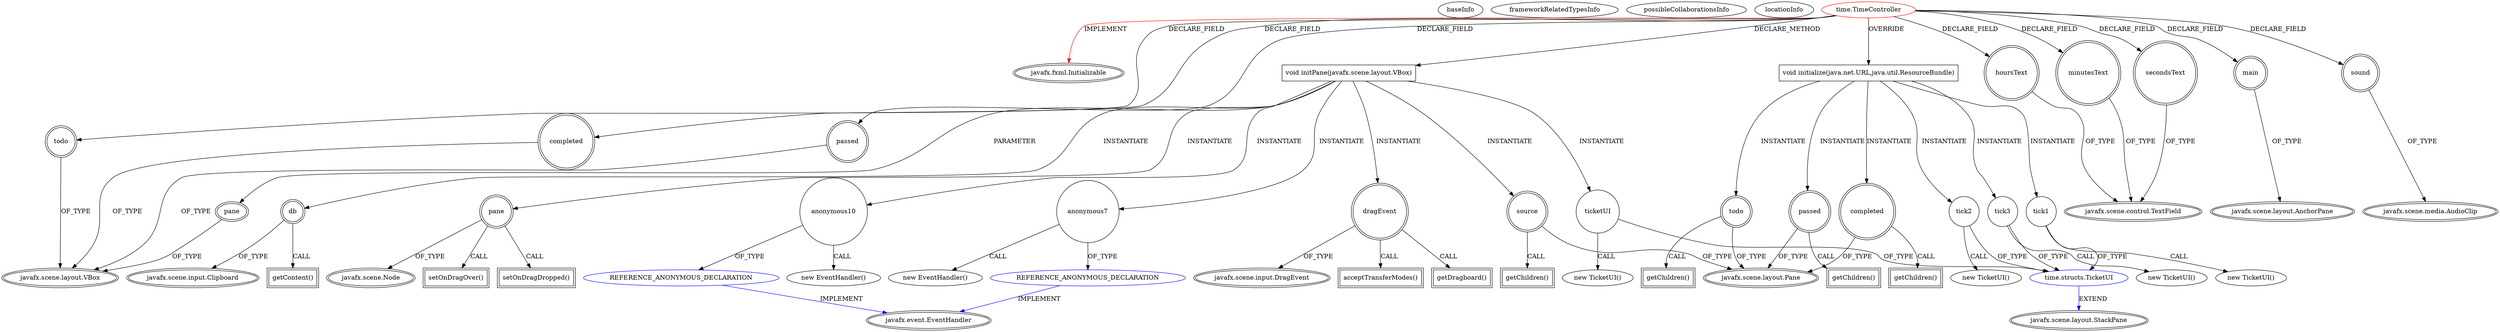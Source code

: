 digraph {
baseInfo[graphId=4643,category="extension_graph",isAnonymous=false,possibleRelation=true]
frameworkRelatedTypesInfo[0="javafx.fxml.Initializable"]
possibleCollaborationsInfo[0="4643~CLIENT_METHOD_DECLARATION-INSTANTIATION-OVERRIDING_METHOD_DECLARATION-INSTANTIATION-OVERRIDING_METHOD_DECLARATION-INSTANTIATION-OVERRIDING_METHOD_DECLARATION-INSTANTIATION-~javafx.fxml.Initializable ~javafx.scene.layout.StackPane ~false~false",1="4643~CLIENT_METHOD_DECLARATION-INSTANTIATION-~javafx.fxml.Initializable ~javafx.event.EventHandler ~false~true"]
locationInfo[projectName="vaalfreja-Time",filePath="/vaalfreja-Time/Time-master/src/time/TimeController.java",contextSignature="TimeController",graphId="4643"]
0[label="time.TimeController",vertexType="ROOT_CLIENT_CLASS_DECLARATION",isFrameworkType=false,color=red]
1[label="javafx.fxml.Initializable",vertexType="FRAMEWORK_INTERFACE_TYPE",isFrameworkType=true,peripheries=2]
2[label="completed",vertexType="FIELD_DECLARATION",isFrameworkType=true,peripheries=2,shape=circle]
3[label="javafx.scene.layout.VBox",vertexType="FRAMEWORK_CLASS_TYPE",isFrameworkType=true,peripheries=2]
4[label="hoursText",vertexType="FIELD_DECLARATION",isFrameworkType=true,peripheries=2,shape=circle]
5[label="javafx.scene.control.TextField",vertexType="FRAMEWORK_CLASS_TYPE",isFrameworkType=true,peripheries=2]
6[label="main",vertexType="FIELD_DECLARATION",isFrameworkType=true,peripheries=2,shape=circle]
7[label="javafx.scene.layout.AnchorPane",vertexType="FRAMEWORK_CLASS_TYPE",isFrameworkType=true,peripheries=2]
8[label="minutesText",vertexType="FIELD_DECLARATION",isFrameworkType=true,peripheries=2,shape=circle]
10[label="passed",vertexType="FIELD_DECLARATION",isFrameworkType=true,peripheries=2,shape=circle]
12[label="secondsText",vertexType="FIELD_DECLARATION",isFrameworkType=true,peripheries=2,shape=circle]
14[label="sound",vertexType="FIELD_DECLARATION",isFrameworkType=true,peripheries=2,shape=circle]
15[label="javafx.scene.media.AudioClip",vertexType="FRAMEWORK_CLASS_TYPE",isFrameworkType=true,peripheries=2]
16[label="todo",vertexType="FIELD_DECLARATION",isFrameworkType=true,peripheries=2,shape=circle]
18[label="void initialize(java.net.URL,java.util.ResourceBundle)",vertexType="OVERRIDING_METHOD_DECLARATION",isFrameworkType=false,shape=box]
20[label="tick1",vertexType="VARIABLE_EXPRESION",isFrameworkType=false,shape=circle]
21[label="time.structs.TicketUI",vertexType="REFERENCE_CLIENT_CLASS_DECLARATION",isFrameworkType=false,color=blue]
22[label="javafx.scene.layout.StackPane",vertexType="FRAMEWORK_CLASS_TYPE",isFrameworkType=true,peripheries=2]
19[label="new TicketUI()",vertexType="CONSTRUCTOR_CALL",isFrameworkType=false]
24[label="tick2",vertexType="VARIABLE_EXPRESION",isFrameworkType=false,shape=circle]
23[label="new TicketUI()",vertexType="CONSTRUCTOR_CALL",isFrameworkType=false]
27[label="tick3",vertexType="VARIABLE_EXPRESION",isFrameworkType=false,shape=circle]
26[label="new TicketUI()",vertexType="CONSTRUCTOR_CALL",isFrameworkType=false]
29[label="todo",vertexType="VARIABLE_EXPRESION",isFrameworkType=true,peripheries=2,shape=circle]
31[label="javafx.scene.layout.Pane",vertexType="FRAMEWORK_CLASS_TYPE",isFrameworkType=true,peripheries=2]
30[label="getChildren()",vertexType="INSIDE_CALL",isFrameworkType=true,peripheries=2,shape=box]
32[label="completed",vertexType="VARIABLE_EXPRESION",isFrameworkType=true,peripheries=2,shape=circle]
33[label="getChildren()",vertexType="INSIDE_CALL",isFrameworkType=true,peripheries=2,shape=box]
35[label="passed",vertexType="VARIABLE_EXPRESION",isFrameworkType=true,peripheries=2,shape=circle]
36[label="getChildren()",vertexType="INSIDE_CALL",isFrameworkType=true,peripheries=2,shape=box]
38[label="void initPane(javafx.scene.layout.VBox)",vertexType="CLIENT_METHOD_DECLARATION",isFrameworkType=false,shape=box]
39[label="pane",vertexType="PARAMETER_DECLARATION",isFrameworkType=true,peripheries=2]
41[label="pane",vertexType="VARIABLE_EXPRESION",isFrameworkType=true,peripheries=2,shape=circle]
43[label="javafx.scene.Node",vertexType="FRAMEWORK_CLASS_TYPE",isFrameworkType=true,peripheries=2]
42[label="setOnDragOver()",vertexType="INSIDE_CALL",isFrameworkType=true,peripheries=2,shape=box]
45[label="anonymous7",vertexType="VARIABLE_EXPRESION",isFrameworkType=false,shape=circle]
46[label="REFERENCE_ANONYMOUS_DECLARATION",vertexType="REFERENCE_ANONYMOUS_DECLARATION",isFrameworkType=false,color=blue]
47[label="javafx.event.EventHandler",vertexType="FRAMEWORK_INTERFACE_TYPE",isFrameworkType=true,peripheries=2]
44[label="new EventHandler()",vertexType="CONSTRUCTOR_CALL",isFrameworkType=false]
48[label="dragEvent",vertexType="VARIABLE_EXPRESION",isFrameworkType=true,peripheries=2,shape=circle]
50[label="javafx.scene.input.DragEvent",vertexType="FRAMEWORK_CLASS_TYPE",isFrameworkType=true,peripheries=2]
49[label="acceptTransferModes()",vertexType="INSIDE_CALL",isFrameworkType=true,peripheries=2,shape=box]
52[label="setOnDragDropped()",vertexType="INSIDE_CALL",isFrameworkType=true,peripheries=2,shape=box]
54[label="anonymous10",vertexType="VARIABLE_EXPRESION",isFrameworkType=false,shape=circle]
55[label="REFERENCE_ANONYMOUS_DECLARATION",vertexType="REFERENCE_ANONYMOUS_DECLARATION",isFrameworkType=false,color=blue]
53[label="new EventHandler()",vertexType="CONSTRUCTOR_CALL",isFrameworkType=false]
58[label="getDragboard()",vertexType="INSIDE_CALL",isFrameworkType=true,peripheries=2,shape=box]
59[label="db",vertexType="VARIABLE_EXPRESION",isFrameworkType=true,peripheries=2,shape=circle]
61[label="javafx.scene.input.Clipboard",vertexType="FRAMEWORK_CLASS_TYPE",isFrameworkType=true,peripheries=2]
60[label="getContent()",vertexType="INSIDE_CALL",isFrameworkType=true,peripheries=2,shape=box]
63[label="ticketUI",vertexType="VARIABLE_EXPRESION",isFrameworkType=false,shape=circle]
62[label="new TicketUI()",vertexType="CONSTRUCTOR_CALL",isFrameworkType=false]
65[label="source",vertexType="VARIABLE_EXPRESION",isFrameworkType=true,peripheries=2,shape=circle]
66[label="getChildren()",vertexType="INSIDE_CALL",isFrameworkType=true,peripheries=2,shape=box]
0->1[label="IMPLEMENT",color=red]
0->2[label="DECLARE_FIELD"]
2->3[label="OF_TYPE"]
0->4[label="DECLARE_FIELD"]
4->5[label="OF_TYPE"]
0->6[label="DECLARE_FIELD"]
6->7[label="OF_TYPE"]
0->8[label="DECLARE_FIELD"]
8->5[label="OF_TYPE"]
0->10[label="DECLARE_FIELD"]
10->3[label="OF_TYPE"]
0->12[label="DECLARE_FIELD"]
12->5[label="OF_TYPE"]
0->14[label="DECLARE_FIELD"]
14->15[label="OF_TYPE"]
0->16[label="DECLARE_FIELD"]
16->3[label="OF_TYPE"]
0->18[label="OVERRIDE"]
18->20[label="INSTANTIATE"]
21->22[label="EXTEND",color=blue]
20->21[label="OF_TYPE"]
20->19[label="CALL"]
18->24[label="INSTANTIATE"]
24->21[label="OF_TYPE"]
24->23[label="CALL"]
18->27[label="INSTANTIATE"]
27->21[label="OF_TYPE"]
27->26[label="CALL"]
18->29[label="INSTANTIATE"]
29->31[label="OF_TYPE"]
29->30[label="CALL"]
18->32[label="INSTANTIATE"]
32->31[label="OF_TYPE"]
32->33[label="CALL"]
18->35[label="INSTANTIATE"]
35->31[label="OF_TYPE"]
35->36[label="CALL"]
0->38[label="DECLARE_METHOD"]
39->3[label="OF_TYPE"]
38->39[label="PARAMETER"]
38->41[label="INSTANTIATE"]
41->43[label="OF_TYPE"]
41->42[label="CALL"]
38->45[label="INSTANTIATE"]
46->47[label="IMPLEMENT",color=blue]
45->46[label="OF_TYPE"]
45->44[label="CALL"]
38->48[label="INSTANTIATE"]
48->50[label="OF_TYPE"]
48->49[label="CALL"]
41->52[label="CALL"]
38->54[label="INSTANTIATE"]
55->47[label="IMPLEMENT",color=blue]
54->55[label="OF_TYPE"]
54->53[label="CALL"]
48->58[label="CALL"]
38->59[label="INSTANTIATE"]
59->61[label="OF_TYPE"]
59->60[label="CALL"]
38->63[label="INSTANTIATE"]
63->21[label="OF_TYPE"]
63->62[label="CALL"]
38->65[label="INSTANTIATE"]
65->31[label="OF_TYPE"]
65->66[label="CALL"]
}
